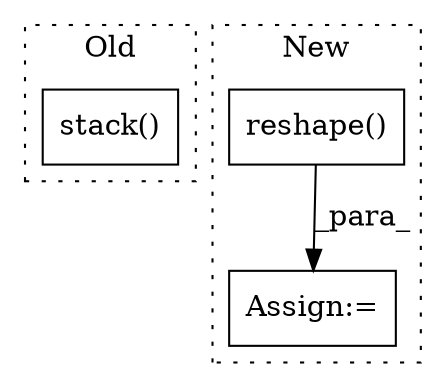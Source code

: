 digraph G {
subgraph cluster0 {
1 [label="stack()" a="75" s="22367,22389" l="9,1" shape="box"];
label = "Old";
style="dotted";
}
subgraph cluster1 {
2 [label="reshape()" a="75" s="20360,20391" l="11,1" shape="box"];
3 [label="Assign:=" a="68" s="20357" l="3" shape="box"];
label = "New";
style="dotted";
}
2 -> 3 [label="_para_"];
}
